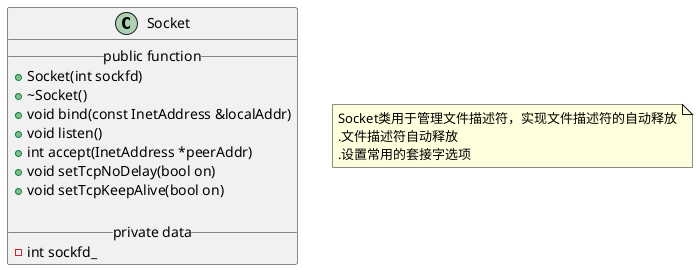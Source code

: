 @startuml  

class Socket
{
    __public function__
    + Socket(int sockfd)
    + ~Socket()
    + void bind(const InetAddress &localAddr)
    + void listen()
    + int accept(InetAddress *peerAddr)
    + void setTcpNoDelay(bool on)
    + void setTcpKeepAlive(bool on)

    __private data__
    - int sockfd_
}

note as N1
Socket类用于管理文件描述符，实现文件描述符的自动释放
.文件描述符自动释放
.设置常用的套接字选项
end note
@enduml 